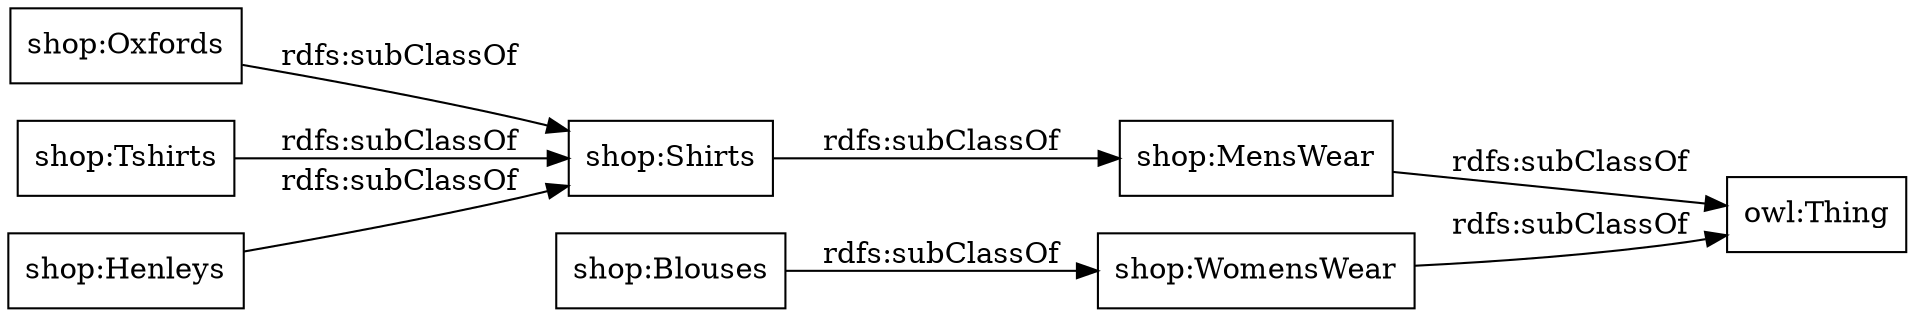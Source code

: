 digraph ar2dtool_diagram { 
rankdir=LR;
size="1000"
node [shape = rectangle, color="black"]; "shop:Oxfords" "shop:Blouses" "shop:Tshirts" "shop:WomensWear" "shop:Henleys" "shop:MensWear" "shop:Shirts" ; /*classes style*/
	"shop:Blouses" -> "shop:WomensWear" [ label = "rdfs:subClassOf" ];
	"shop:Oxfords" -> "shop:Shirts" [ label = "rdfs:subClassOf" ];
	"shop:Shirts" -> "shop:MensWear" [ label = "rdfs:subClassOf" ];
	"shop:MensWear" -> "owl:Thing" [ label = "rdfs:subClassOf" ];
	"shop:Tshirts" -> "shop:Shirts" [ label = "rdfs:subClassOf" ];
	"shop:WomensWear" -> "owl:Thing" [ label = "rdfs:subClassOf" ];
	"shop:Henleys" -> "shop:Shirts" [ label = "rdfs:subClassOf" ];

}
